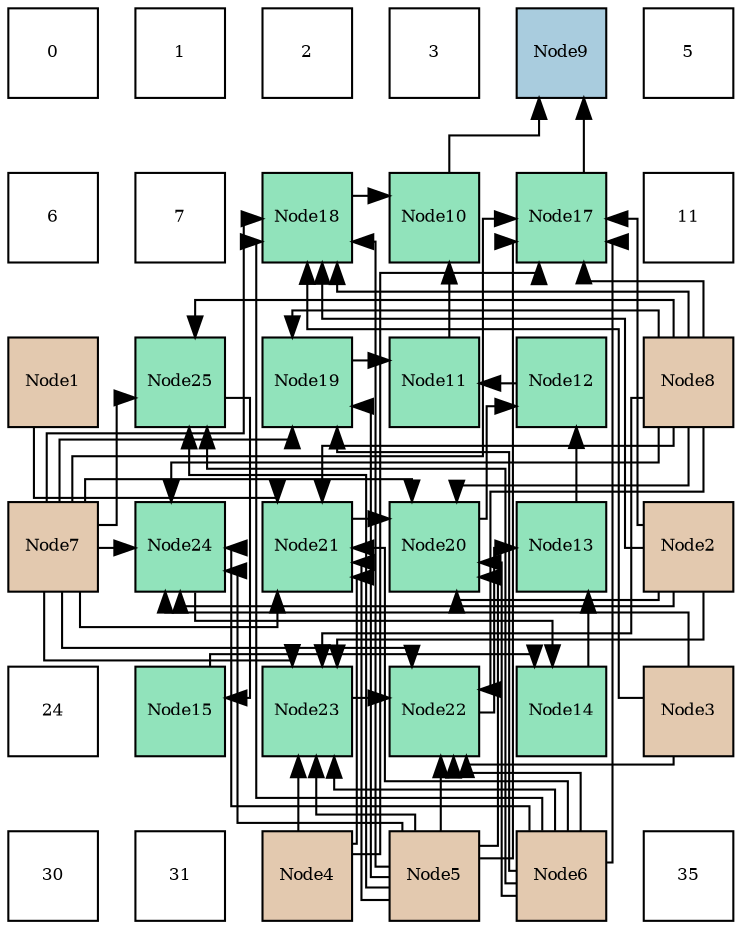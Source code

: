 digraph layout{
 rankdir=TB;
 splines=ortho;
 node [style=filled shape=square fixedsize=true width=0.6];
0[label="0", fontsize=8, fillcolor="#ffffff"];
1[label="1", fontsize=8, fillcolor="#ffffff"];
2[label="2", fontsize=8, fillcolor="#ffffff"];
3[label="3", fontsize=8, fillcolor="#ffffff"];
4[label="Node9", fontsize=8, fillcolor="#a9ccde"];
5[label="5", fontsize=8, fillcolor="#ffffff"];
6[label="6", fontsize=8, fillcolor="#ffffff"];
7[label="7", fontsize=8, fillcolor="#ffffff"];
8[label="Node18", fontsize=8, fillcolor="#91e3bb"];
9[label="Node10", fontsize=8, fillcolor="#91e3bb"];
10[label="Node17", fontsize=8, fillcolor="#91e3bb"];
11[label="11", fontsize=8, fillcolor="#ffffff"];
12[label="Node1", fontsize=8, fillcolor="#e3c9af"];
13[label="Node25", fontsize=8, fillcolor="#91e3bb"];
14[label="Node19", fontsize=8, fillcolor="#91e3bb"];
15[label="Node11", fontsize=8, fillcolor="#91e3bb"];
16[label="Node12", fontsize=8, fillcolor="#91e3bb"];
17[label="Node8", fontsize=8, fillcolor="#e3c9af"];
18[label="Node7", fontsize=8, fillcolor="#e3c9af"];
19[label="Node24", fontsize=8, fillcolor="#91e3bb"];
20[label="Node21", fontsize=8, fillcolor="#91e3bb"];
21[label="Node20", fontsize=8, fillcolor="#91e3bb"];
22[label="Node13", fontsize=8, fillcolor="#91e3bb"];
23[label="Node2", fontsize=8, fillcolor="#e3c9af"];
24[label="24", fontsize=8, fillcolor="#ffffff"];
25[label="Node15", fontsize=8, fillcolor="#91e3bb"];
26[label="Node23", fontsize=8, fillcolor="#91e3bb"];
27[label="Node22", fontsize=8, fillcolor="#91e3bb"];
28[label="Node14", fontsize=8, fillcolor="#91e3bb"];
29[label="Node3", fontsize=8, fillcolor="#e3c9af"];
30[label="30", fontsize=8, fillcolor="#ffffff"];
31[label="31", fontsize=8, fillcolor="#ffffff"];
32[label="Node4", fontsize=8, fillcolor="#e3c9af"];
33[label="Node5", fontsize=8, fillcolor="#e3c9af"];
34[label="Node6", fontsize=8, fillcolor="#e3c9af"];
35[label="35", fontsize=8, fillcolor="#ffffff"];
edge [constraint=false, style=vis];9 -> 4;
10 -> 4;
15 -> 9;
8 -> 9;
16 -> 15;
14 -> 15;
22 -> 16;
21 -> 16;
28 -> 22;
27 -> 22;
25 -> 28;
19 -> 28;
13 -> 25;
20 -> 21;
23 -> 21;
33 -> 21;
34 -> 21;
18 -> 21;
17 -> 21;
26 -> 27;
29 -> 27;
33 -> 27;
34 -> 27;
18 -> 27;
17 -> 27;
23 -> 10;
32 -> 10;
33 -> 10;
34 -> 10;
18 -> 10;
17 -> 10;
23 -> 8;
29 -> 8;
33 -> 8;
34 -> 8;
18 -> 8;
17 -> 8;
33 -> 14;
34 -> 14;
18 -> 14;
17 -> 14;
12 -> 20;
32 -> 20;
33 -> 20;
34 -> 20;
18 -> 20;
17 -> 20;
23 -> 26;
32 -> 26;
33 -> 26;
34 -> 26;
18 -> 26;
17 -> 26;
23 -> 19;
29 -> 19;
33 -> 19;
34 -> 19;
18 -> 19;
17 -> 19;
33 -> 13;
34 -> 13;
18 -> 13;
17 -> 13;
edge [constraint=true, style=invis];
0 -> 6 -> 12 -> 18 -> 24 -> 30;
1 -> 7 -> 13 -> 19 -> 25 -> 31;
2 -> 8 -> 14 -> 20 -> 26 -> 32;
3 -> 9 -> 15 -> 21 -> 27 -> 33;
4 -> 10 -> 16 -> 22 -> 28 -> 34;
5 -> 11 -> 17 -> 23 -> 29 -> 35;
rank = same {0 -> 1 -> 2 -> 3 -> 4 -> 5};
rank = same {6 -> 7 -> 8 -> 9 -> 10 -> 11};
rank = same {12 -> 13 -> 14 -> 15 -> 16 -> 17};
rank = same {18 -> 19 -> 20 -> 21 -> 22 -> 23};
rank = same {24 -> 25 -> 26 -> 27 -> 28 -> 29};
rank = same {30 -> 31 -> 32 -> 33 -> 34 -> 35};
}